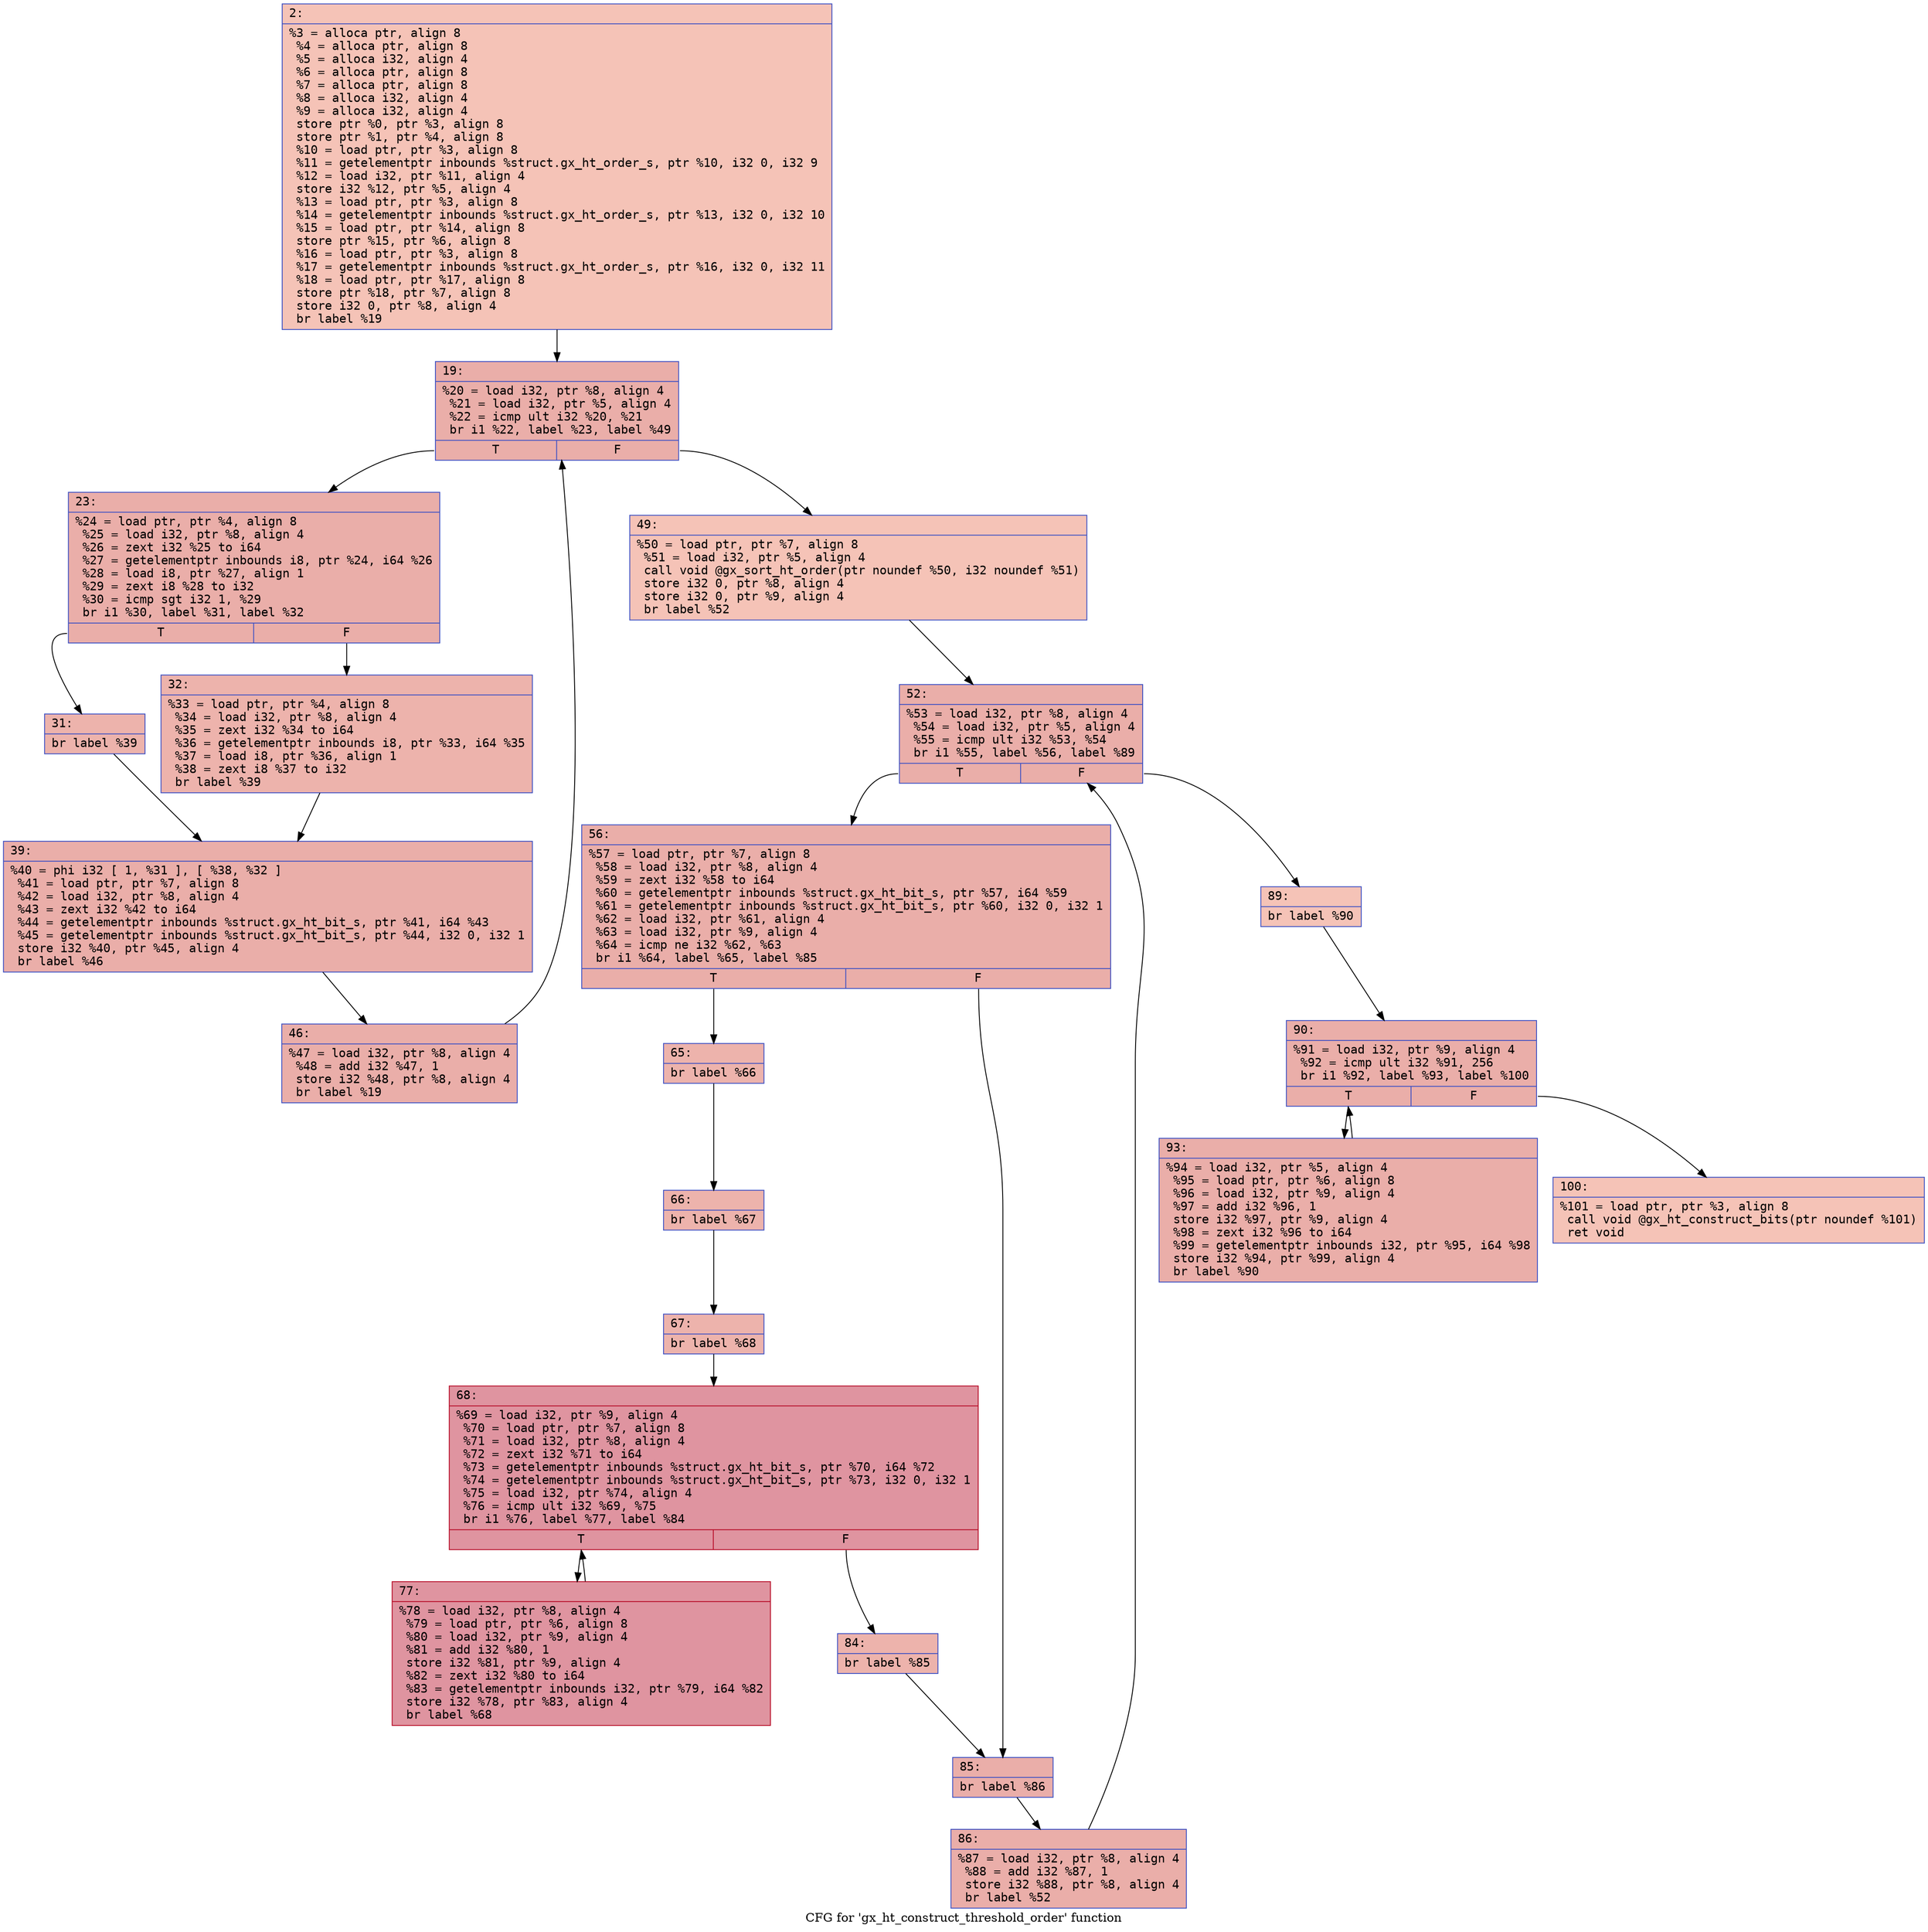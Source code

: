 digraph "CFG for 'gx_ht_construct_threshold_order' function" {
	label="CFG for 'gx_ht_construct_threshold_order' function";

	Node0x6000013b81e0 [shape=record,color="#3d50c3ff", style=filled, fillcolor="#e8765c70" fontname="Courier",label="{2:\l|  %3 = alloca ptr, align 8\l  %4 = alloca ptr, align 8\l  %5 = alloca i32, align 4\l  %6 = alloca ptr, align 8\l  %7 = alloca ptr, align 8\l  %8 = alloca i32, align 4\l  %9 = alloca i32, align 4\l  store ptr %0, ptr %3, align 8\l  store ptr %1, ptr %4, align 8\l  %10 = load ptr, ptr %3, align 8\l  %11 = getelementptr inbounds %struct.gx_ht_order_s, ptr %10, i32 0, i32 9\l  %12 = load i32, ptr %11, align 4\l  store i32 %12, ptr %5, align 4\l  %13 = load ptr, ptr %3, align 8\l  %14 = getelementptr inbounds %struct.gx_ht_order_s, ptr %13, i32 0, i32 10\l  %15 = load ptr, ptr %14, align 8\l  store ptr %15, ptr %6, align 8\l  %16 = load ptr, ptr %3, align 8\l  %17 = getelementptr inbounds %struct.gx_ht_order_s, ptr %16, i32 0, i32 11\l  %18 = load ptr, ptr %17, align 8\l  store ptr %18, ptr %7, align 8\l  store i32 0, ptr %8, align 4\l  br label %19\l}"];
	Node0x6000013b81e0 -> Node0x6000013b8230[tooltip="2 -> 19\nProbability 100.00%" ];
	Node0x6000013b8230 [shape=record,color="#3d50c3ff", style=filled, fillcolor="#d0473d70" fontname="Courier",label="{19:\l|  %20 = load i32, ptr %8, align 4\l  %21 = load i32, ptr %5, align 4\l  %22 = icmp ult i32 %20, %21\l  br i1 %22, label %23, label %49\l|{<s0>T|<s1>F}}"];
	Node0x6000013b8230:s0 -> Node0x6000013b8280[tooltip="19 -> 23\nProbability 96.88%" ];
	Node0x6000013b8230:s1 -> Node0x6000013b8410[tooltip="19 -> 49\nProbability 3.12%" ];
	Node0x6000013b8280 [shape=record,color="#3d50c3ff", style=filled, fillcolor="#d0473d70" fontname="Courier",label="{23:\l|  %24 = load ptr, ptr %4, align 8\l  %25 = load i32, ptr %8, align 4\l  %26 = zext i32 %25 to i64\l  %27 = getelementptr inbounds i8, ptr %24, i64 %26\l  %28 = load i8, ptr %27, align 1\l  %29 = zext i8 %28 to i32\l  %30 = icmp sgt i32 1, %29\l  br i1 %30, label %31, label %32\l|{<s0>T|<s1>F}}"];
	Node0x6000013b8280:s0 -> Node0x6000013b82d0[tooltip="23 -> 31\nProbability 50.00%" ];
	Node0x6000013b8280:s1 -> Node0x6000013b8320[tooltip="23 -> 32\nProbability 50.00%" ];
	Node0x6000013b82d0 [shape=record,color="#3d50c3ff", style=filled, fillcolor="#d6524470" fontname="Courier",label="{31:\l|  br label %39\l}"];
	Node0x6000013b82d0 -> Node0x6000013b8370[tooltip="31 -> 39\nProbability 100.00%" ];
	Node0x6000013b8320 [shape=record,color="#3d50c3ff", style=filled, fillcolor="#d6524470" fontname="Courier",label="{32:\l|  %33 = load ptr, ptr %4, align 8\l  %34 = load i32, ptr %8, align 4\l  %35 = zext i32 %34 to i64\l  %36 = getelementptr inbounds i8, ptr %33, i64 %35\l  %37 = load i8, ptr %36, align 1\l  %38 = zext i8 %37 to i32\l  br label %39\l}"];
	Node0x6000013b8320 -> Node0x6000013b8370[tooltip="32 -> 39\nProbability 100.00%" ];
	Node0x6000013b8370 [shape=record,color="#3d50c3ff", style=filled, fillcolor="#d0473d70" fontname="Courier",label="{39:\l|  %40 = phi i32 [ 1, %31 ], [ %38, %32 ]\l  %41 = load ptr, ptr %7, align 8\l  %42 = load i32, ptr %8, align 4\l  %43 = zext i32 %42 to i64\l  %44 = getelementptr inbounds %struct.gx_ht_bit_s, ptr %41, i64 %43\l  %45 = getelementptr inbounds %struct.gx_ht_bit_s, ptr %44, i32 0, i32 1\l  store i32 %40, ptr %45, align 4\l  br label %46\l}"];
	Node0x6000013b8370 -> Node0x6000013b83c0[tooltip="39 -> 46\nProbability 100.00%" ];
	Node0x6000013b83c0 [shape=record,color="#3d50c3ff", style=filled, fillcolor="#d0473d70" fontname="Courier",label="{46:\l|  %47 = load i32, ptr %8, align 4\l  %48 = add i32 %47, 1\l  store i32 %48, ptr %8, align 4\l  br label %19\l}"];
	Node0x6000013b83c0 -> Node0x6000013b8230[tooltip="46 -> 19\nProbability 100.00%" ];
	Node0x6000013b8410 [shape=record,color="#3d50c3ff", style=filled, fillcolor="#e8765c70" fontname="Courier",label="{49:\l|  %50 = load ptr, ptr %7, align 8\l  %51 = load i32, ptr %5, align 4\l  call void @gx_sort_ht_order(ptr noundef %50, i32 noundef %51)\l  store i32 0, ptr %8, align 4\l  store i32 0, ptr %9, align 4\l  br label %52\l}"];
	Node0x6000013b8410 -> Node0x6000013b8460[tooltip="49 -> 52\nProbability 100.00%" ];
	Node0x6000013b8460 [shape=record,color="#3d50c3ff", style=filled, fillcolor="#d0473d70" fontname="Courier",label="{52:\l|  %53 = load i32, ptr %8, align 4\l  %54 = load i32, ptr %5, align 4\l  %55 = icmp ult i32 %53, %54\l  br i1 %55, label %56, label %89\l|{<s0>T|<s1>F}}"];
	Node0x6000013b8460:s0 -> Node0x6000013b84b0[tooltip="52 -> 56\nProbability 96.88%" ];
	Node0x6000013b8460:s1 -> Node0x6000013b8780[tooltip="52 -> 89\nProbability 3.12%" ];
	Node0x6000013b84b0 [shape=record,color="#3d50c3ff", style=filled, fillcolor="#d0473d70" fontname="Courier",label="{56:\l|  %57 = load ptr, ptr %7, align 8\l  %58 = load i32, ptr %8, align 4\l  %59 = zext i32 %58 to i64\l  %60 = getelementptr inbounds %struct.gx_ht_bit_s, ptr %57, i64 %59\l  %61 = getelementptr inbounds %struct.gx_ht_bit_s, ptr %60, i32 0, i32 1\l  %62 = load i32, ptr %61, align 4\l  %63 = load i32, ptr %9, align 4\l  %64 = icmp ne i32 %62, %63\l  br i1 %64, label %65, label %85\l|{<s0>T|<s1>F}}"];
	Node0x6000013b84b0:s0 -> Node0x6000013b8500[tooltip="56 -> 65\nProbability 50.00%" ];
	Node0x6000013b84b0:s1 -> Node0x6000013b86e0[tooltip="56 -> 85\nProbability 50.00%" ];
	Node0x6000013b8500 [shape=record,color="#3d50c3ff", style=filled, fillcolor="#d6524470" fontname="Courier",label="{65:\l|  br label %66\l}"];
	Node0x6000013b8500 -> Node0x6000013b8550[tooltip="65 -> 66\nProbability 100.00%" ];
	Node0x6000013b8550 [shape=record,color="#3d50c3ff", style=filled, fillcolor="#d6524470" fontname="Courier",label="{66:\l|  br label %67\l}"];
	Node0x6000013b8550 -> Node0x6000013b85a0[tooltip="66 -> 67\nProbability 100.00%" ];
	Node0x6000013b85a0 [shape=record,color="#3d50c3ff", style=filled, fillcolor="#d6524470" fontname="Courier",label="{67:\l|  br label %68\l}"];
	Node0x6000013b85a0 -> Node0x6000013b85f0[tooltip="67 -> 68\nProbability 100.00%" ];
	Node0x6000013b85f0 [shape=record,color="#b70d28ff", style=filled, fillcolor="#b70d2870" fontname="Courier",label="{68:\l|  %69 = load i32, ptr %9, align 4\l  %70 = load ptr, ptr %7, align 8\l  %71 = load i32, ptr %8, align 4\l  %72 = zext i32 %71 to i64\l  %73 = getelementptr inbounds %struct.gx_ht_bit_s, ptr %70, i64 %72\l  %74 = getelementptr inbounds %struct.gx_ht_bit_s, ptr %73, i32 0, i32 1\l  %75 = load i32, ptr %74, align 4\l  %76 = icmp ult i32 %69, %75\l  br i1 %76, label %77, label %84\l|{<s0>T|<s1>F}}"];
	Node0x6000013b85f0:s0 -> Node0x6000013b8640[tooltip="68 -> 77\nProbability 96.88%" ];
	Node0x6000013b85f0:s1 -> Node0x6000013b8690[tooltip="68 -> 84\nProbability 3.12%" ];
	Node0x6000013b8640 [shape=record,color="#b70d28ff", style=filled, fillcolor="#b70d2870" fontname="Courier",label="{77:\l|  %78 = load i32, ptr %8, align 4\l  %79 = load ptr, ptr %6, align 8\l  %80 = load i32, ptr %9, align 4\l  %81 = add i32 %80, 1\l  store i32 %81, ptr %9, align 4\l  %82 = zext i32 %80 to i64\l  %83 = getelementptr inbounds i32, ptr %79, i64 %82\l  store i32 %78, ptr %83, align 4\l  br label %68\l}"];
	Node0x6000013b8640 -> Node0x6000013b85f0[tooltip="77 -> 68\nProbability 100.00%" ];
	Node0x6000013b8690 [shape=record,color="#3d50c3ff", style=filled, fillcolor="#d6524470" fontname="Courier",label="{84:\l|  br label %85\l}"];
	Node0x6000013b8690 -> Node0x6000013b86e0[tooltip="84 -> 85\nProbability 100.00%" ];
	Node0x6000013b86e0 [shape=record,color="#3d50c3ff", style=filled, fillcolor="#d0473d70" fontname="Courier",label="{85:\l|  br label %86\l}"];
	Node0x6000013b86e0 -> Node0x6000013b8730[tooltip="85 -> 86\nProbability 100.00%" ];
	Node0x6000013b8730 [shape=record,color="#3d50c3ff", style=filled, fillcolor="#d0473d70" fontname="Courier",label="{86:\l|  %87 = load i32, ptr %8, align 4\l  %88 = add i32 %87, 1\l  store i32 %88, ptr %8, align 4\l  br label %52\l}"];
	Node0x6000013b8730 -> Node0x6000013b8460[tooltip="86 -> 52\nProbability 100.00%" ];
	Node0x6000013b8780 [shape=record,color="#3d50c3ff", style=filled, fillcolor="#e8765c70" fontname="Courier",label="{89:\l|  br label %90\l}"];
	Node0x6000013b8780 -> Node0x6000013b87d0[tooltip="89 -> 90\nProbability 100.00%" ];
	Node0x6000013b87d0 [shape=record,color="#3d50c3ff", style=filled, fillcolor="#d0473d70" fontname="Courier",label="{90:\l|  %91 = load i32, ptr %9, align 4\l  %92 = icmp ult i32 %91, 256\l  br i1 %92, label %93, label %100\l|{<s0>T|<s1>F}}"];
	Node0x6000013b87d0:s0 -> Node0x6000013b8820[tooltip="90 -> 93\nProbability 96.88%" ];
	Node0x6000013b87d0:s1 -> Node0x6000013b8870[tooltip="90 -> 100\nProbability 3.12%" ];
	Node0x6000013b8820 [shape=record,color="#3d50c3ff", style=filled, fillcolor="#d0473d70" fontname="Courier",label="{93:\l|  %94 = load i32, ptr %5, align 4\l  %95 = load ptr, ptr %6, align 8\l  %96 = load i32, ptr %9, align 4\l  %97 = add i32 %96, 1\l  store i32 %97, ptr %9, align 4\l  %98 = zext i32 %96 to i64\l  %99 = getelementptr inbounds i32, ptr %95, i64 %98\l  store i32 %94, ptr %99, align 4\l  br label %90\l}"];
	Node0x6000013b8820 -> Node0x6000013b87d0[tooltip="93 -> 90\nProbability 100.00%" ];
	Node0x6000013b8870 [shape=record,color="#3d50c3ff", style=filled, fillcolor="#e8765c70" fontname="Courier",label="{100:\l|  %101 = load ptr, ptr %3, align 8\l  call void @gx_ht_construct_bits(ptr noundef %101)\l  ret void\l}"];
}
